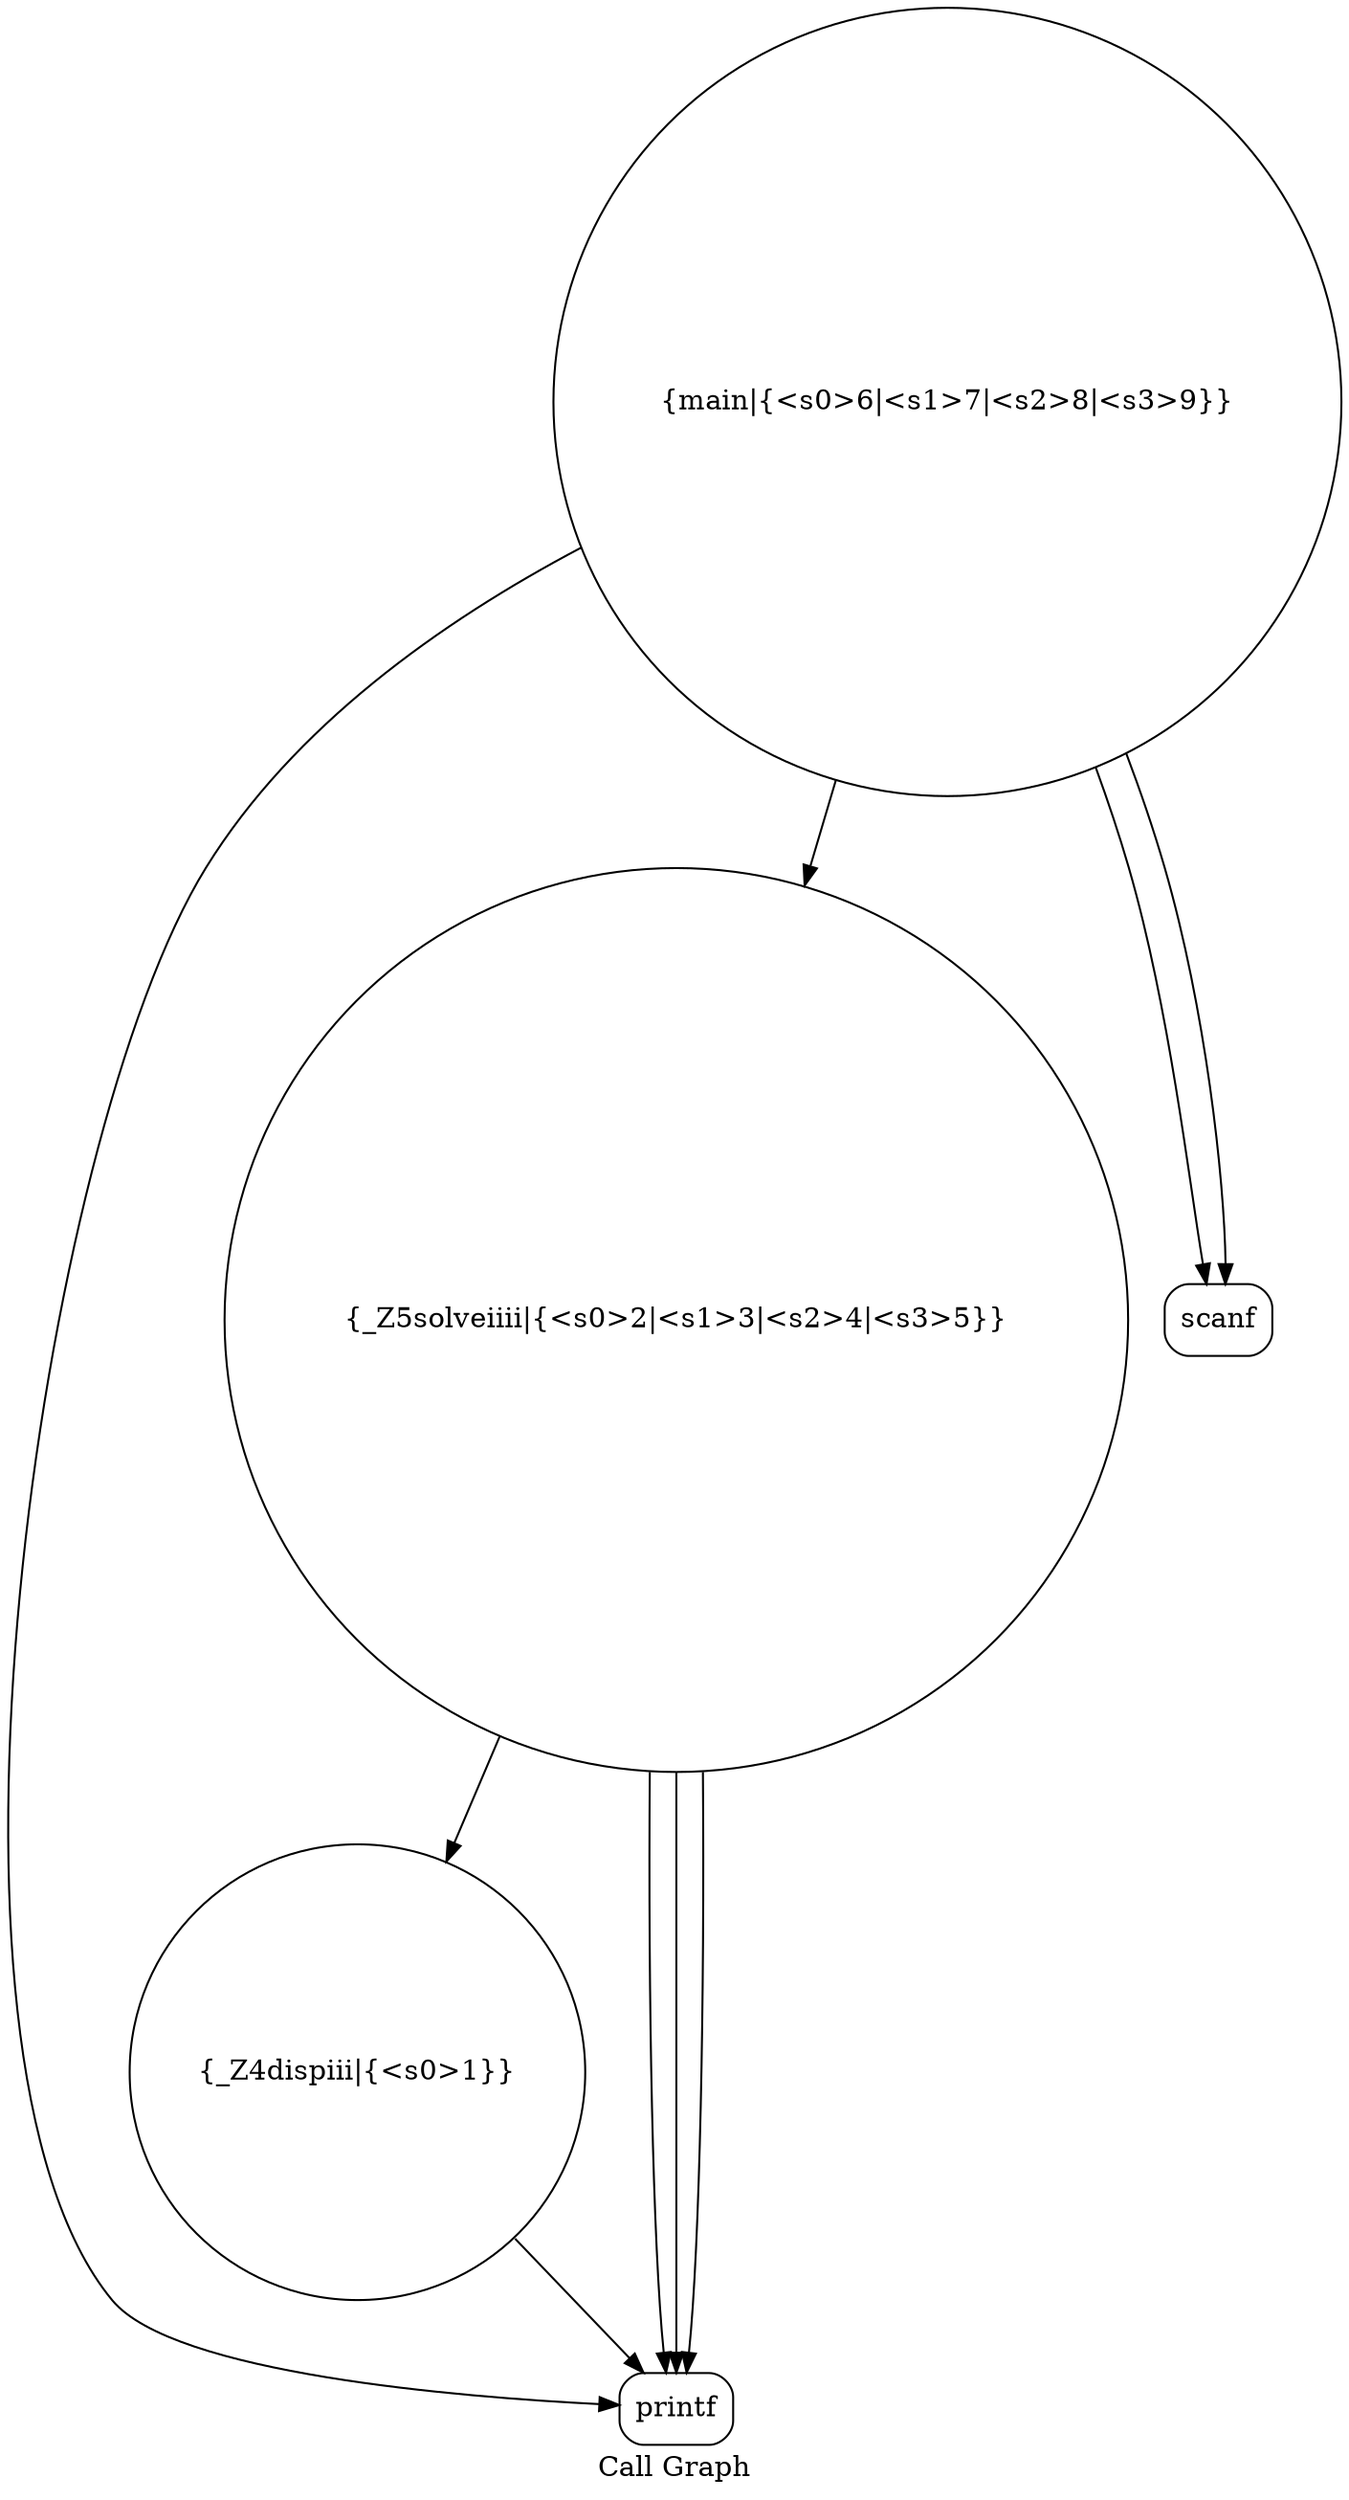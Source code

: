 digraph "Call Graph" {
	label="Call Graph";

	Node0x55b4980beba0 [shape=record,shape=circle,label="{_Z4dispiii|{<s0>1}}"];
	Node0x55b4980beba0:s0 -> Node0x55b4980bf030[color=black];
	Node0x55b4980bf0b0 [shape=record,shape=circle,label="{_Z5solveiiii|{<s0>2|<s1>3|<s2>4|<s3>5}}"];
	Node0x55b4980bf0b0:s0 -> Node0x55b4980bf030[color=black];
	Node0x55b4980bf0b0:s1 -> Node0x55b4980bf030[color=black];
	Node0x55b4980bf0b0:s2 -> Node0x55b4980bf030[color=black];
	Node0x55b4980bf0b0:s3 -> Node0x55b4980beba0[color=black];
	Node0x55b4980bf1b0 [shape=record,shape=Mrecord,label="{scanf}"];
	Node0x55b4980bf030 [shape=record,shape=Mrecord,label="{printf}"];
	Node0x55b4980bf130 [shape=record,shape=circle,label="{main|{<s0>6|<s1>7|<s2>8|<s3>9}}"];
	Node0x55b4980bf130:s0 -> Node0x55b4980bf1b0[color=black];
	Node0x55b4980bf130:s1 -> Node0x55b4980bf1b0[color=black];
	Node0x55b4980bf130:s2 -> Node0x55b4980bf030[color=black];
	Node0x55b4980bf130:s3 -> Node0x55b4980bf0b0[color=black];
}
